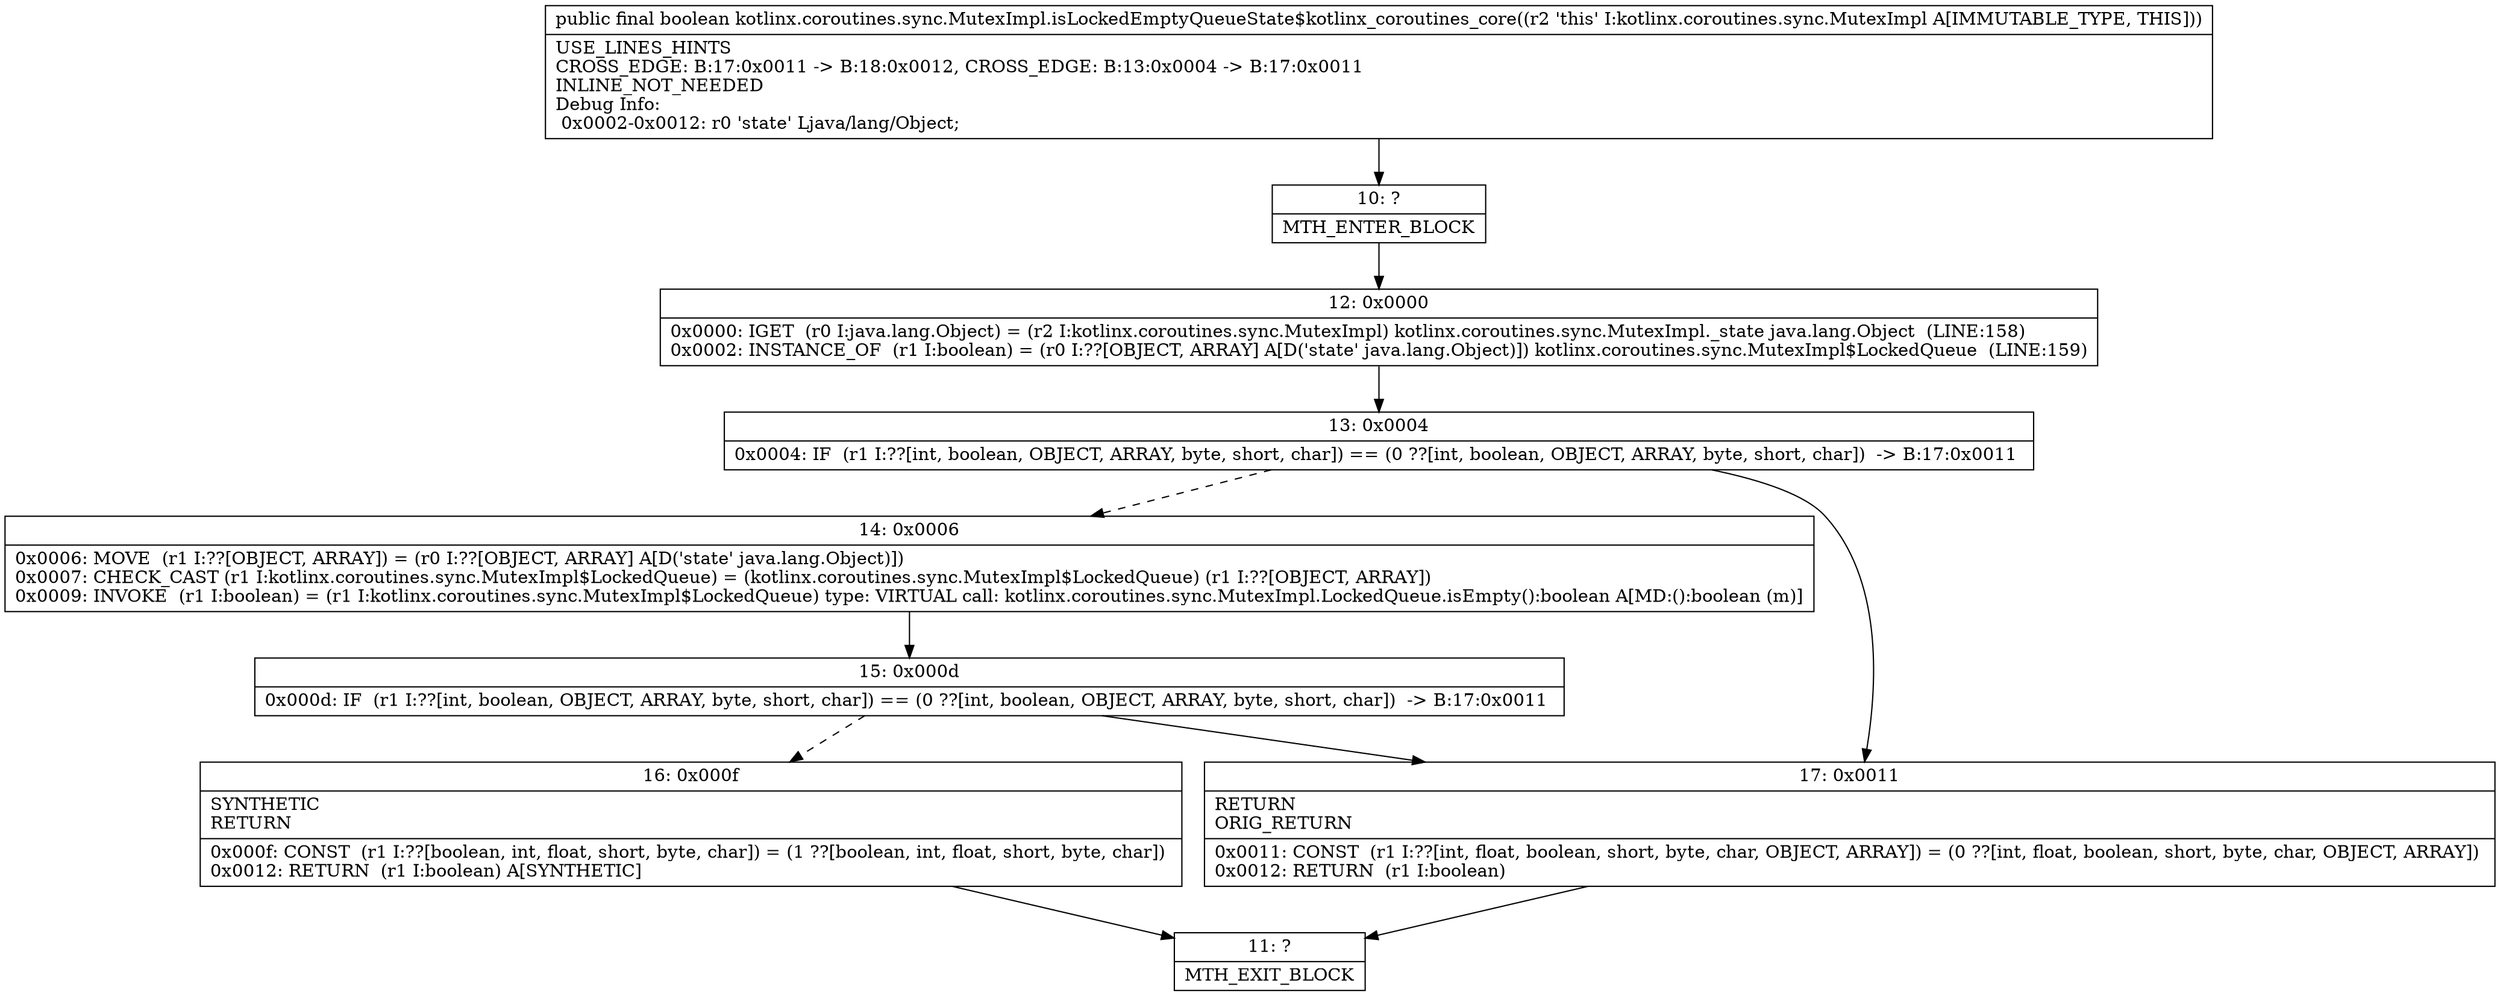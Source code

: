 digraph "CFG forkotlinx.coroutines.sync.MutexImpl.isLockedEmptyQueueState$kotlinx_coroutines_core()Z" {
Node_10 [shape=record,label="{10\:\ ?|MTH_ENTER_BLOCK\l}"];
Node_12 [shape=record,label="{12\:\ 0x0000|0x0000: IGET  (r0 I:java.lang.Object) = (r2 I:kotlinx.coroutines.sync.MutexImpl) kotlinx.coroutines.sync.MutexImpl._state java.lang.Object  (LINE:158)\l0x0002: INSTANCE_OF  (r1 I:boolean) = (r0 I:??[OBJECT, ARRAY] A[D('state' java.lang.Object)]) kotlinx.coroutines.sync.MutexImpl$LockedQueue  (LINE:159)\l}"];
Node_13 [shape=record,label="{13\:\ 0x0004|0x0004: IF  (r1 I:??[int, boolean, OBJECT, ARRAY, byte, short, char]) == (0 ??[int, boolean, OBJECT, ARRAY, byte, short, char])  \-\> B:17:0x0011 \l}"];
Node_14 [shape=record,label="{14\:\ 0x0006|0x0006: MOVE  (r1 I:??[OBJECT, ARRAY]) = (r0 I:??[OBJECT, ARRAY] A[D('state' java.lang.Object)]) \l0x0007: CHECK_CAST (r1 I:kotlinx.coroutines.sync.MutexImpl$LockedQueue) = (kotlinx.coroutines.sync.MutexImpl$LockedQueue) (r1 I:??[OBJECT, ARRAY]) \l0x0009: INVOKE  (r1 I:boolean) = (r1 I:kotlinx.coroutines.sync.MutexImpl$LockedQueue) type: VIRTUAL call: kotlinx.coroutines.sync.MutexImpl.LockedQueue.isEmpty():boolean A[MD:():boolean (m)]\l}"];
Node_15 [shape=record,label="{15\:\ 0x000d|0x000d: IF  (r1 I:??[int, boolean, OBJECT, ARRAY, byte, short, char]) == (0 ??[int, boolean, OBJECT, ARRAY, byte, short, char])  \-\> B:17:0x0011 \l}"];
Node_16 [shape=record,label="{16\:\ 0x000f|SYNTHETIC\lRETURN\l|0x000f: CONST  (r1 I:??[boolean, int, float, short, byte, char]) = (1 ??[boolean, int, float, short, byte, char]) \l0x0012: RETURN  (r1 I:boolean) A[SYNTHETIC]\l}"];
Node_11 [shape=record,label="{11\:\ ?|MTH_EXIT_BLOCK\l}"];
Node_17 [shape=record,label="{17\:\ 0x0011|RETURN\lORIG_RETURN\l|0x0011: CONST  (r1 I:??[int, float, boolean, short, byte, char, OBJECT, ARRAY]) = (0 ??[int, float, boolean, short, byte, char, OBJECT, ARRAY]) \l0x0012: RETURN  (r1 I:boolean) \l}"];
MethodNode[shape=record,label="{public final boolean kotlinx.coroutines.sync.MutexImpl.isLockedEmptyQueueState$kotlinx_coroutines_core((r2 'this' I:kotlinx.coroutines.sync.MutexImpl A[IMMUTABLE_TYPE, THIS]))  | USE_LINES_HINTS\lCROSS_EDGE: B:17:0x0011 \-\> B:18:0x0012, CROSS_EDGE: B:13:0x0004 \-\> B:17:0x0011\lINLINE_NOT_NEEDED\lDebug Info:\l  0x0002\-0x0012: r0 'state' Ljava\/lang\/Object;\l}"];
MethodNode -> Node_10;Node_10 -> Node_12;
Node_12 -> Node_13;
Node_13 -> Node_14[style=dashed];
Node_13 -> Node_17;
Node_14 -> Node_15;
Node_15 -> Node_16[style=dashed];
Node_15 -> Node_17;
Node_16 -> Node_11;
Node_17 -> Node_11;
}

